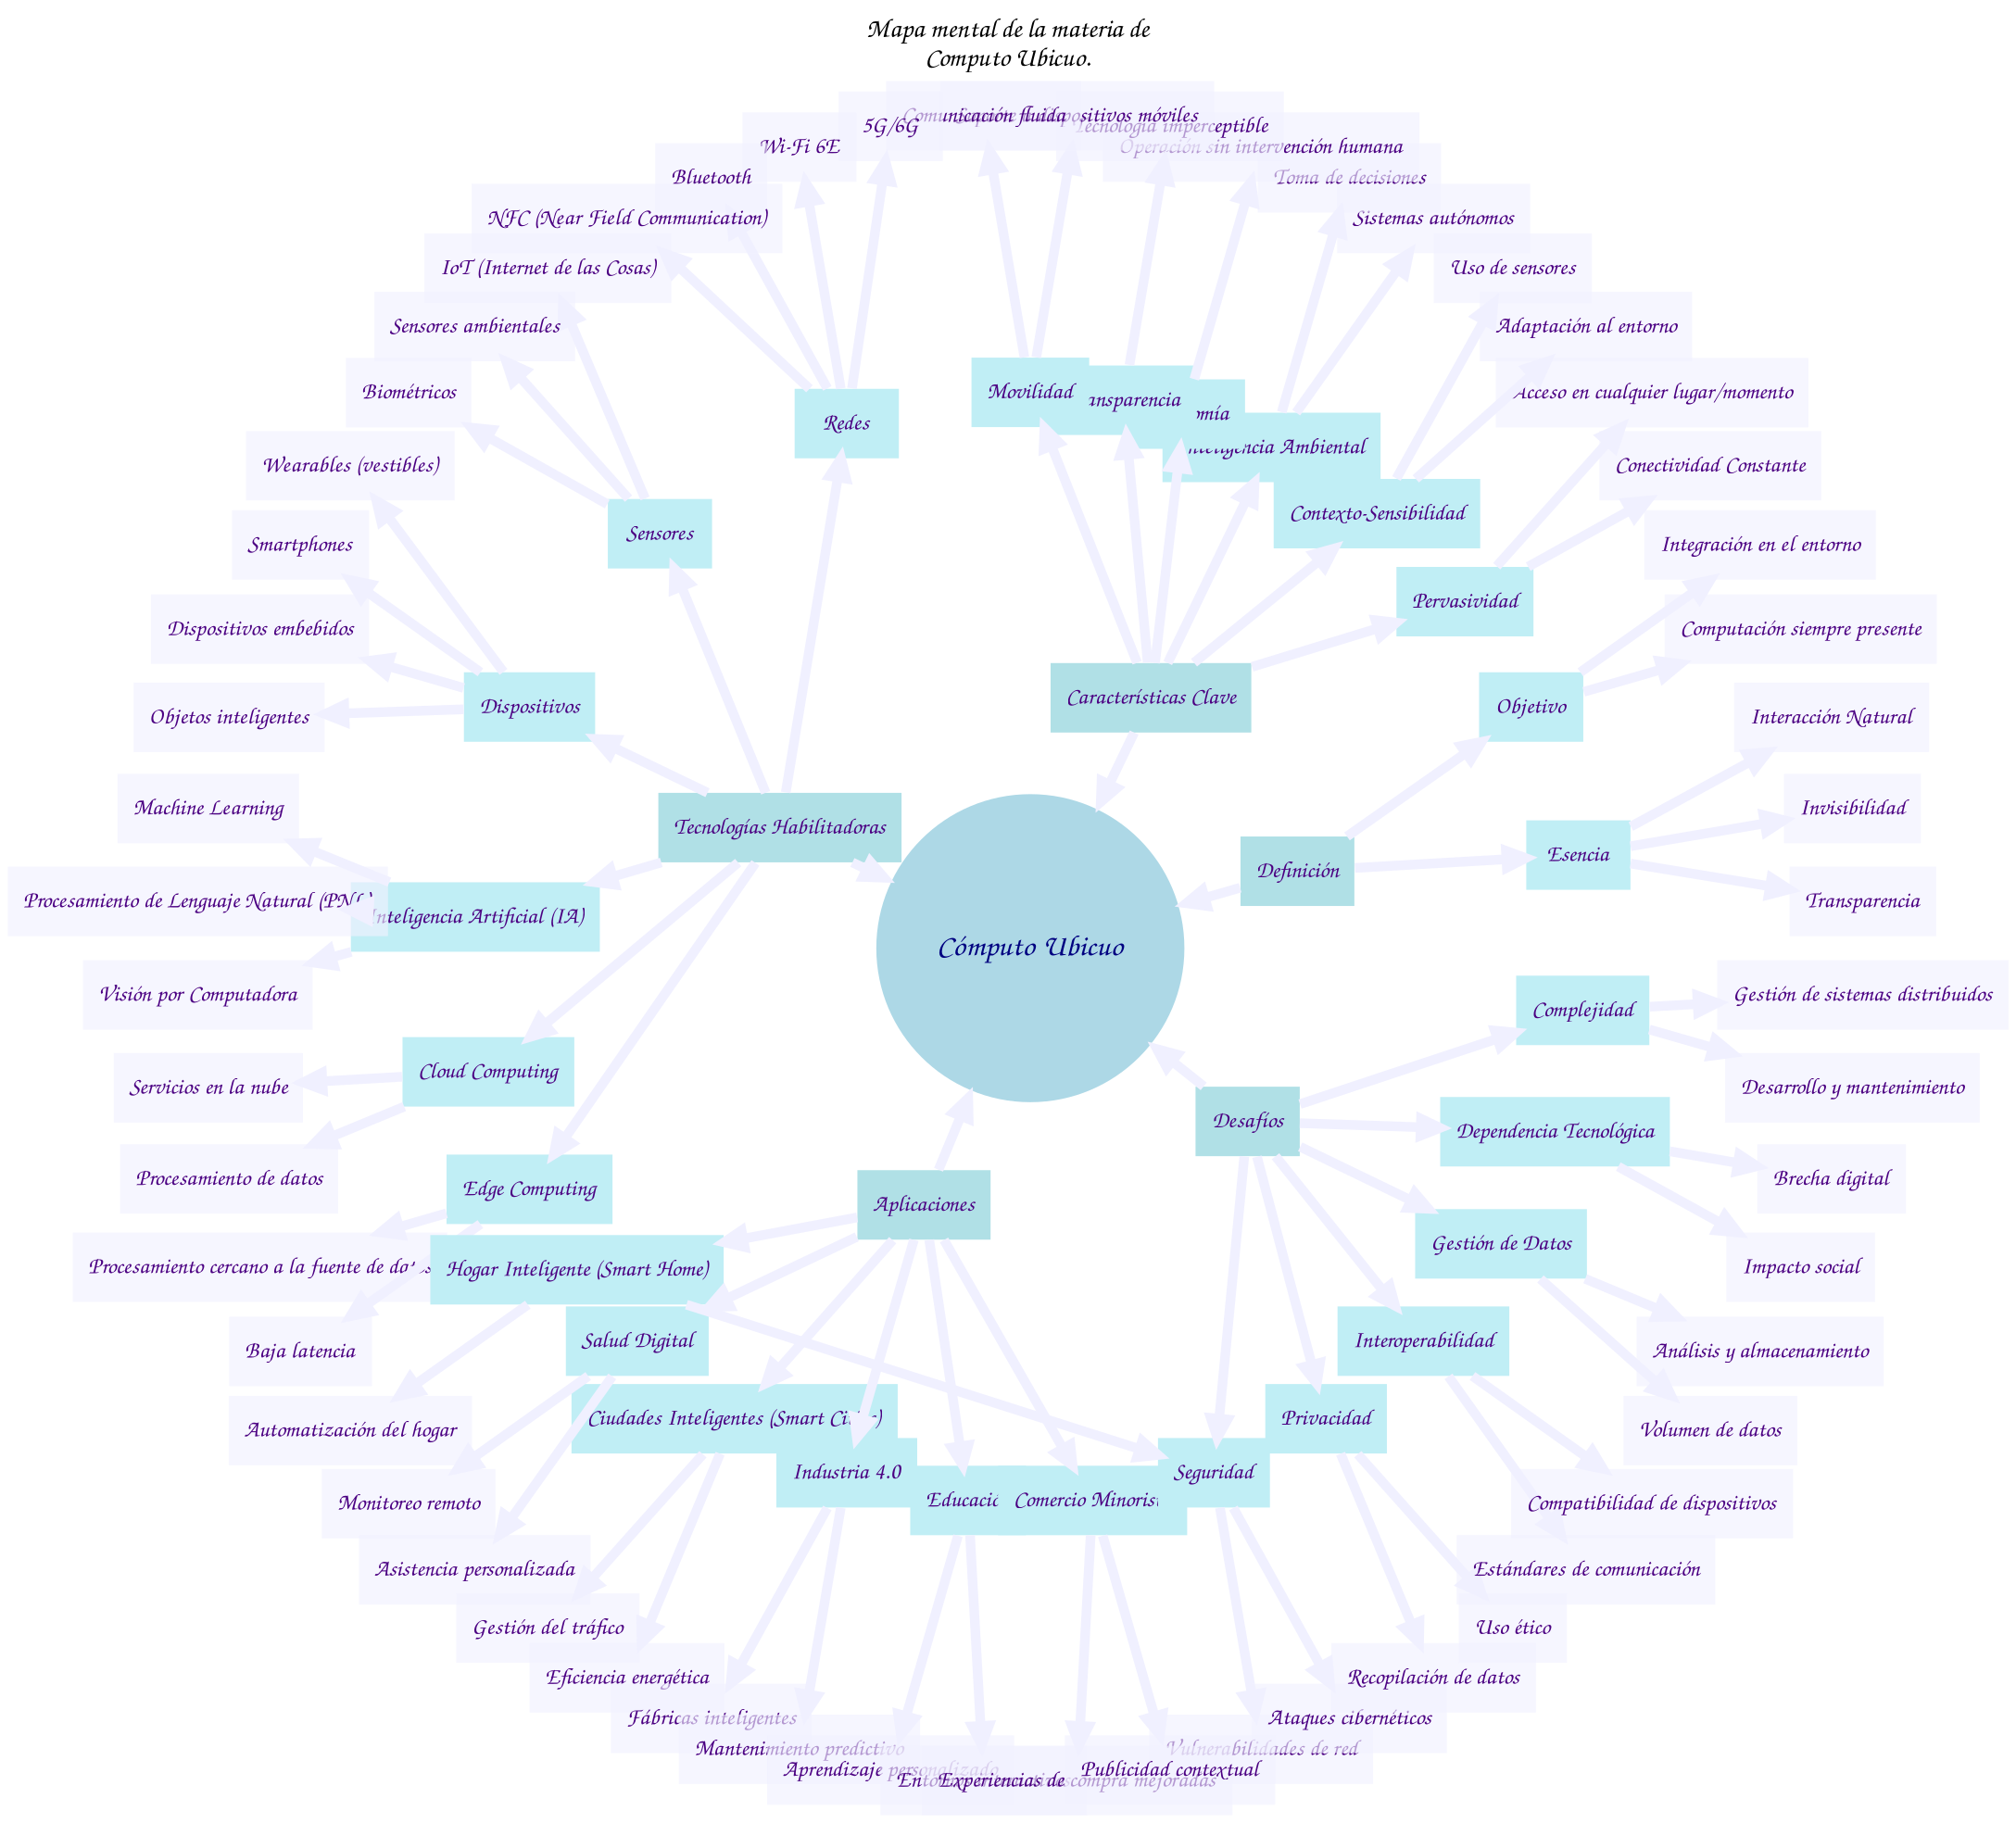 digraph G {
	labelloc="t"
	label="Mapa mental de la materia de\nComputo Ubicuo."
	fontname="URW Chancery L, Apple Chancery, Comic Sans MS, cursive"
	layout=twopi; graph [ranksep=2];
    rankdir=TB;
    node [shape=box, style="filled", fillcolor="#E0FFFF", fontname="Arial", fontsize=12];
    edge [color="#696969", penwidth=1.0];

	edge [penwidth=5 color="#f0f0ff"]
	node [fontname="URW Chancery L, Apple Chancery, Comic Sans MS, cursive"]
	node [style="filled" penwidth=0 fillcolor="#f0f0ffA0" fontcolor=indigo]

    // Nodos principales
    "Cómputo Ubicuo" [shape=doublecircle, fillcolor="#ADD8E6", fontsize=16, fontcolor="#000080"];

    // Definición
    "Definición" [fillcolor="#B0E0E6"];
    "Definición" -> "Cómputo Ubicuo";
    "Esencia" [fillcolor="#C0EEF5"];
    "Definición" -> "Esencia";
    "Esencia" -> "Transparencia";
    "Esencia" -> "Invisibilidad";
    "Esencia" -> "Interacción Natural";
    "Objetivo" [fillcolor="#C0EEF5"];
    "Definición" -> "Objetivo";
    "Objetivo" -> "Computación siempre presente";
    "Objetivo" -> "Integración en el entorno";

    // Características Clave
    "Características Clave" [fillcolor="#B0E0E6"];
    "Características Clave" -> "Cómputo Ubicuo";
    "Pervasividad" [fillcolor="#C0EEF5"];
    "Características Clave" -> "Pervasividad";
    "Pervasividad" -> "Conectividad Constante";
    "Pervasividad" -> "Acceso en cualquier lugar/momento";
    "Contexto-Sensibilidad" [fillcolor="#C0EEF5"];
    "Características Clave" -> "Contexto-Sensibilidad";
    "Contexto-Sensibilidad" -> "Adaptación al entorno";
    "Contexto-Sensibilidad" -> "Uso de sensores";
    "Inteligencia Ambiental" [fillcolor="#C0EEF5"];
    "Características Clave" -> "Inteligencia Ambiental";
    "Inteligencia Ambiental" -> "Sistemas autónomos";
    "Inteligencia Ambiental" -> "Toma de decisiones";
    "Autonomía" [fillcolor="#C0EEF5"];
    "Características Clave" -> "Autonomía";
    "Autonomía" -> "Operación sin intervención humana";
    "Transparencia_C" [label="Transparencia", fillcolor="#C0EEF5"]; // Renombrado para evitar conflicto
    "Características Clave" -> "Transparencia_C";
    "Transparencia_C" -> "Tecnología imperceptible";
    "Movilidad" [fillcolor="#C0EEF5"];
    "Características Clave" -> "Movilidad";
    "Movilidad" -> "Soporte a dispositivos móviles";
    "Movilidad" -> "Comunicación fluida";

    // Tecnologías Habilitadoras
    "Tecnologías Habilitadoras" [fillcolor="#B0E0E6"];
    "Tecnologías Habilitadoras" -> "Cómputo Ubicuo";
    "Redes" [fillcolor="#C0EEF5"];
    "Tecnologías Habilitadoras" -> "Redes";
    "Redes" -> "5G/6G";
    "Redes" -> "Wi-Fi 6E";
    "Redes" -> "Bluetooth";
    "Redes" -> "NFC (Near Field Communication)";
    "Sensores_T" [label="Sensores", fillcolor="#C0EEF5"]; // Renombrado
    "Tecnologías Habilitadoras" -> "Sensores_T";
    "Sensores_T" -> "IoT (Internet de las Cosas)";
    "Sensores_T" -> "Sensores ambientales";
    "Sensores_T" -> "Biométricos";
    "Dispositivos" [fillcolor="#C0EEF5"];
    "Tecnologías Habilitadoras" -> "Dispositivos";
    "Dispositivos" -> "Wearables (vestibles)";
    "Dispositivos" -> "Smartphones";
    "Dispositivos" -> "Dispositivos embebidos";
    "Dispositivos" -> "Objetos inteligentes";
    "Inteligencia Artificial (IA)" [fillcolor="#C0EEF5"];
    "Tecnologías Habilitadoras" -> "Inteligencia Artificial (IA)";
    "Inteligencia Artificial (IA)" -> "Machine Learning";
    "Inteligencia Artificial (IA)" -> "Procesamiento de Lenguaje Natural (PNL)";
    "Inteligencia Artificial (IA)" -> "Visión por Computadora";
    "Cloud Computing" [fillcolor="#C0EEF5"];
    "Tecnologías Habilitadoras" -> "Cloud Computing";
    "Cloud Computing" -> "Servicios en la nube";
    "Cloud Computing" -> "Procesamiento de datos";
    "Edge Computing" [fillcolor="#C0EEF5"];
    "Tecnologías Habilitadoras" -> "Edge Computing";
    "Edge Computing" -> "Procesamiento cercano a la fuente de datos";
    "Edge Computing" -> "Baja latencia";

    // Aplicaciones
    "Aplicaciones" [fillcolor="#B0E0E6"];
    "Aplicaciones" -> "Cómputo Ubicuo";
    "Hogar Inteligente (Smart Home)" [fillcolor="#C0EEF5"];
    "Aplicaciones" -> "Hogar Inteligente (Smart Home)";
    "Hogar Inteligente (Smart Home)" -> "Automatización del hogar";
    "Hogar Inteligente (Smart Home)" -> "Seguridad";
    "Salud Digital" [fillcolor="#C0EEF5"];
    "Aplicaciones" -> "Salud Digital";
    "Salud Digital" -> "Monitoreo remoto";
    "Salud Digital" -> "Asistencia personalizada";
    "Ciudades Inteligentes (Smart Cities)" [fillcolor="#C0EEF5"];
    "Aplicaciones" -> "Ciudades Inteligentes (Smart Cities)";
    "Ciudades Inteligentes (Smart Cities)" -> "Gestión del tráfico";
    "Ciudades Inteligentes (Smart Cities)" -> "Eficiencia energética";
    "Industria 4.0" [fillcolor="#C0EEF5"];
    "Aplicaciones" -> "Industria 4.0";
    "Industria 4.0" -> "Fábricas inteligentes";
    "Industria 4.0" -> "Mantenimiento predictivo";
    "Educación" [fillcolor="#C0EEF5"];
    "Aplicaciones" -> "Educación";
    "Educación" -> "Aprendizaje personalizado";
    "Educación" -> "Entornos interactivos";
    "Comercio Minorista" [fillcolor="#C0EEF5"];
    "Aplicaciones" -> "Comercio Minorista";
    "Comercio Minorista" -> "Experiencias de compra mejoradas";
    "Comercio Minorista" -> "Publicidad contextual";

    // Desafíos
    "Desafíos" [fillcolor="#B0E0E6"];
    "Desafíos" -> "Cómputo Ubicuo";
    "Privacidad" [fillcolor="#C0EEF5"];
    "Desafíos" -> "Privacidad";
    "Privacidad" -> "Recopilación de datos";
    "Privacidad" -> "Uso ético";
    "Seguridad" [fillcolor="#C0EEF5"];
    "Desafíos" -> "Seguridad";
    "Seguridad" -> "Vulnerabilidades de red";
    "Seguridad" -> "Ataques cibernéticos";
    "Interoperabilidad" [fillcolor="#C0EEF5"];
    "Desafíos" -> "Interoperabilidad";
    "Interoperabilidad" -> "Estándares de comunicación";
    "Interoperabilidad" -> "Compatibilidad de dispositivos";
    "Gestión de Datos" [fillcolor="#C0EEF5"];
    "Desafíos" -> "Gestión de Datos";
    "Gestión de Datos" -> "Volumen de datos";
    "Gestión de Datos" -> "Análisis y almacenamiento";
    "Dependencia Tecnológica" [fillcolor="#C0EEF5"];
    "Desafíos" -> "Dependencia Tecnológica";
    "Dependencia Tecnológica" -> "Impacto social";
    "Dependencia Tecnológica" -> "Brecha digital";
    "Complejidad" [fillcolor="#C0EEF5"];
    "Desafíos" -> "Complejidad";
    "Complejidad" -> "Desarrollo y mantenimiento";
    "Complejidad" -> "Gestión de sistemas distribuidos";
}
